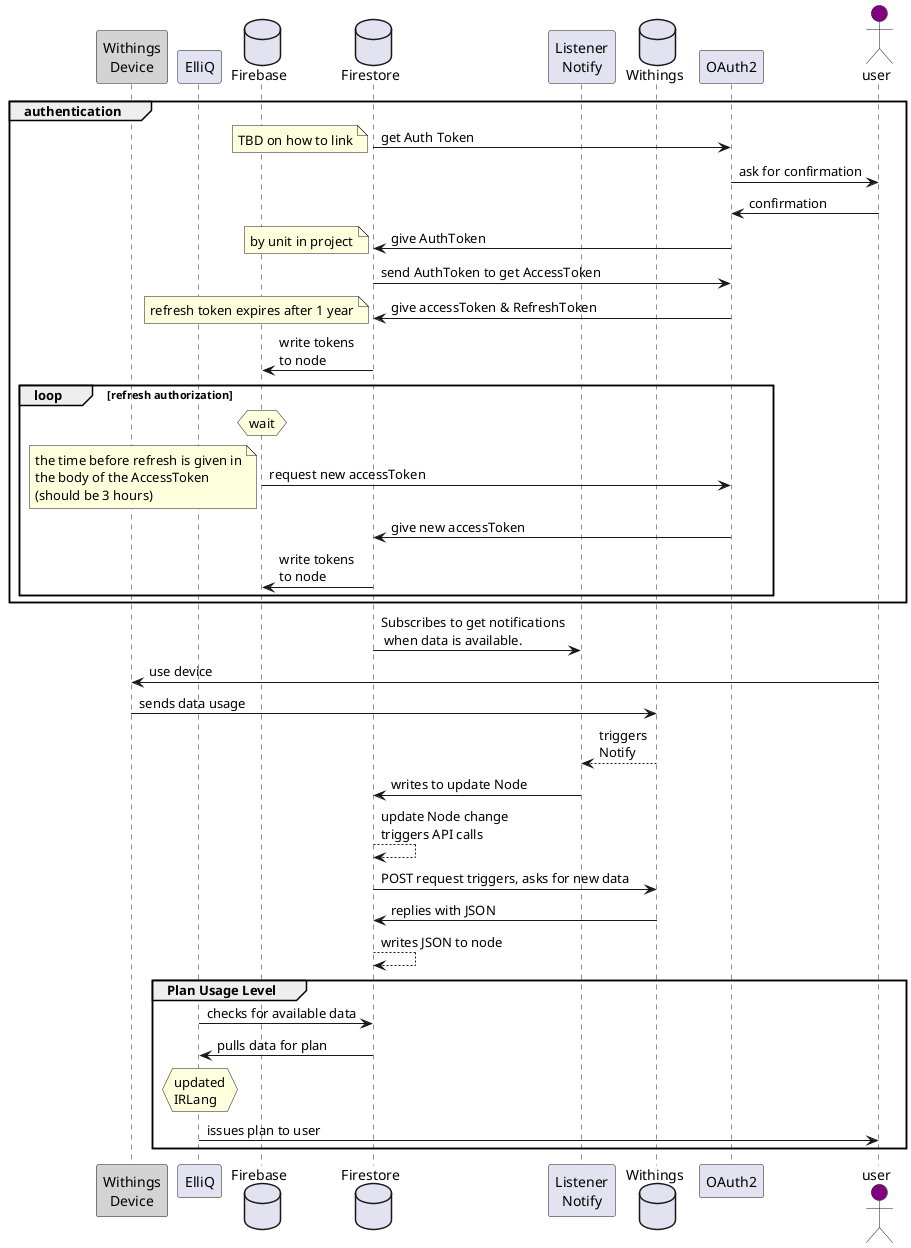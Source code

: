 @startuml
participant "Withings\nDevice" as device #lightGray
participant "ElliQ" as eq
database "Firebase" as firebase
database "Firestore" as firestore

participant "Listener\nNotify" as notify
database "Withings" as withings
participant "OAuth2" as oauth2
actor "user" as user #purple
group authentication
    firestore -> oauth2: get Auth Token
    note left: TBD on how to link
    oauth2-> user: ask for confirmation
    user->oauth2: confirmation
    oauth2-> firestore: give AuthToken
    note left: by unit in project
    firestore->oauth2: send AuthToken to get AccessToken
    oauth2->firestore: give accessToken & RefreshToken
    note left: refresh token expires after 1 year
    firestore->firebase: write tokens \nto node
    loop refresh authorization
    hnote over firebase: wait
    firebase->oauth2: request new accessToken
    note left: the time before refresh is given in\nthe body of the AccessToken\n(should be 3 hours)

    oauth2->firestore: give new accessToken
    firestore->firebase: write tokens \nto node
    end
end
firestore->notify: Subscribes to get notifications\n when data is available.

user->device: use device
device->withings: sends data usage
notify<--withings: triggers \nNotify
notify->firestore: writes to update Node
firestore-->firestore: update Node change \ntriggers API calls

firestore->withings: POST request triggers, asks for new data
withings->firestore: replies with JSON
firestore-->firestore: writes JSON to node

group Plan Usage Level
    eq->firestore: checks for available data
    eq<-firestore: pulls data for plan
    hnote over eq: updated\nIRLang
    eq->user: issues plan to user
end

@enduml